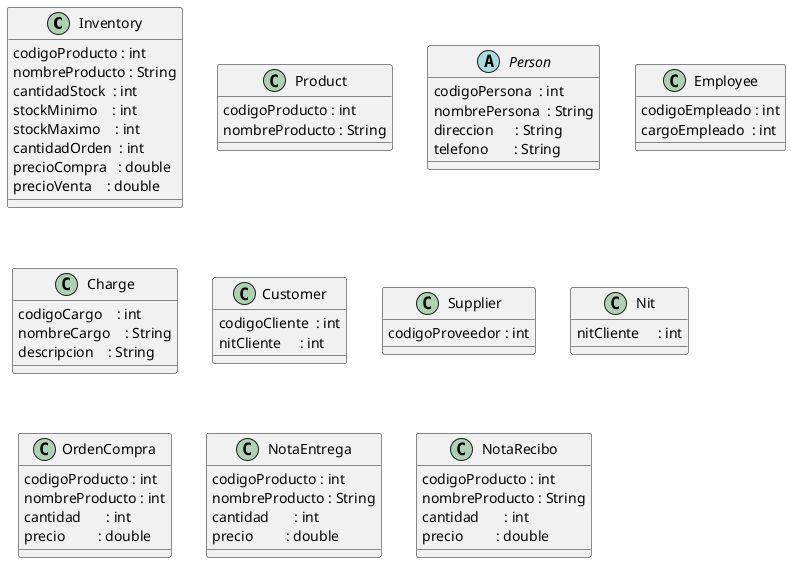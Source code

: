@startuml Clases

class Inventory {
    codigoProducto : int
    nombreProducto : String
    cantidadStock  : int
    stockMinimo    : int
    stockMaximo    : int
    cantidadOrden  : int
    precioCompra   : double
    precioVenta    : double
}

class Product {
    codigoProducto : int
    nombreProducto : String
}

abstract class Person {
    codigoPersona  : int
    nombrePersona  : String
    direccion      : String
    telefono       : String
}

class Employee {
    codigoEmpleado : int
    cargoEmpleado  : int
}

class Charge {
    codigoCargo    : int
    nombreCargo    : String
    descripcion    : String
}

class Customer {
    codigoCliente  : int
    nitCliente     : int
}

class Supplier {
    codigoProveedor : int
}

class Nit {
    nitCliente     : int
}

class OrdenCompra {
    codigoProducto : int
    nombreProducto : int
    cantidad       : int
    precio         : double
}

class NotaEntrega {
    codigoProducto : int
    nombreProducto : String
    cantidad       : int
    precio         : double
}

class NotaRecibo {
    codigoProducto : int
    nombreProducto : String
    cantidad       : int
    precio         : double
}

@enduml